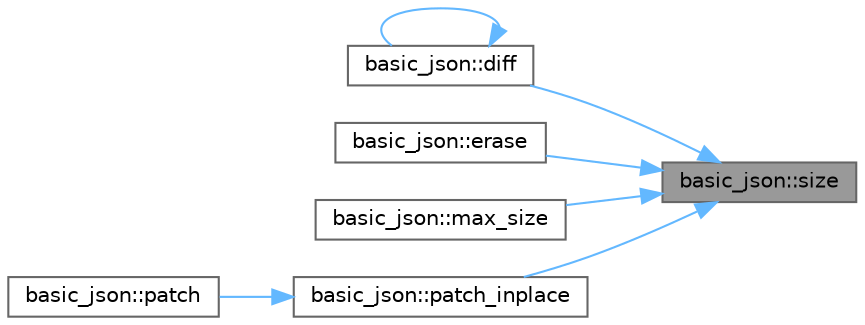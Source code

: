 digraph "basic_json::size"
{
 // LATEX_PDF_SIZE
  bgcolor="transparent";
  edge [fontname=Helvetica,fontsize=10,labelfontname=Helvetica,labelfontsize=10];
  node [fontname=Helvetica,fontsize=10,shape=box,height=0.2,width=0.4];
  rankdir="RL";
  Node1 [id="Node000001",label="basic_json::size",height=0.2,width=0.4,color="gray40", fillcolor="grey60", style="filled", fontcolor="black",tooltip="returns the number of elements"];
  Node1 -> Node2 [id="edge1_Node000001_Node000002",dir="back",color="steelblue1",style="solid",tooltip=" "];
  Node2 [id="Node000002",label="basic_json::diff",height=0.2,width=0.4,color="grey40", fillcolor="white", style="filled",URL="$classbasic__json.html#a699ef418df577e75f28dfce6b04d6c2f",tooltip="creates a diff as a JSON patch"];
  Node2 -> Node2 [id="edge2_Node000002_Node000002",dir="back",color="steelblue1",style="solid",tooltip=" "];
  Node1 -> Node3 [id="edge3_Node000001_Node000003",dir="back",color="steelblue1",style="solid",tooltip=" "];
  Node3 [id="Node000003",label="basic_json::erase",height=0.2,width=0.4,color="grey40", fillcolor="white", style="filled",URL="$classbasic__json.html#ac2c58b5f34c2ff56e27630214f5a9df4",tooltip="remove element from a JSON array given an index"];
  Node1 -> Node4 [id="edge4_Node000001_Node000004",dir="back",color="steelblue1",style="solid",tooltip=" "];
  Node4 [id="Node000004",label="basic_json::max_size",height=0.2,width=0.4,color="grey40", fillcolor="white", style="filled",URL="$classbasic__json.html#a380f98b02e7d50cf28af056a6ad8ffe6",tooltip="returns the maximum possible number of elements"];
  Node1 -> Node5 [id="edge5_Node000001_Node000005",dir="back",color="steelblue1",style="solid",tooltip=" "];
  Node5 [id="Node000005",label="basic_json::patch_inplace",height=0.2,width=0.4,color="grey40", fillcolor="white", style="filled",URL="$classbasic__json.html#a693812b31e106dec9166e93d8f6dd7d7",tooltip="applies a JSON patch in-place without copying the object"];
  Node5 -> Node6 [id="edge6_Node000005_Node000006",dir="back",color="steelblue1",style="solid",tooltip=" "];
  Node6 [id="Node000006",label="basic_json::patch",height=0.2,width=0.4,color="grey40", fillcolor="white", style="filled",URL="$classbasic__json.html#a145a004c0a2fa5be84b260ecc98ab5d9",tooltip="applies a JSON patch to a copy of the current object"];
}
